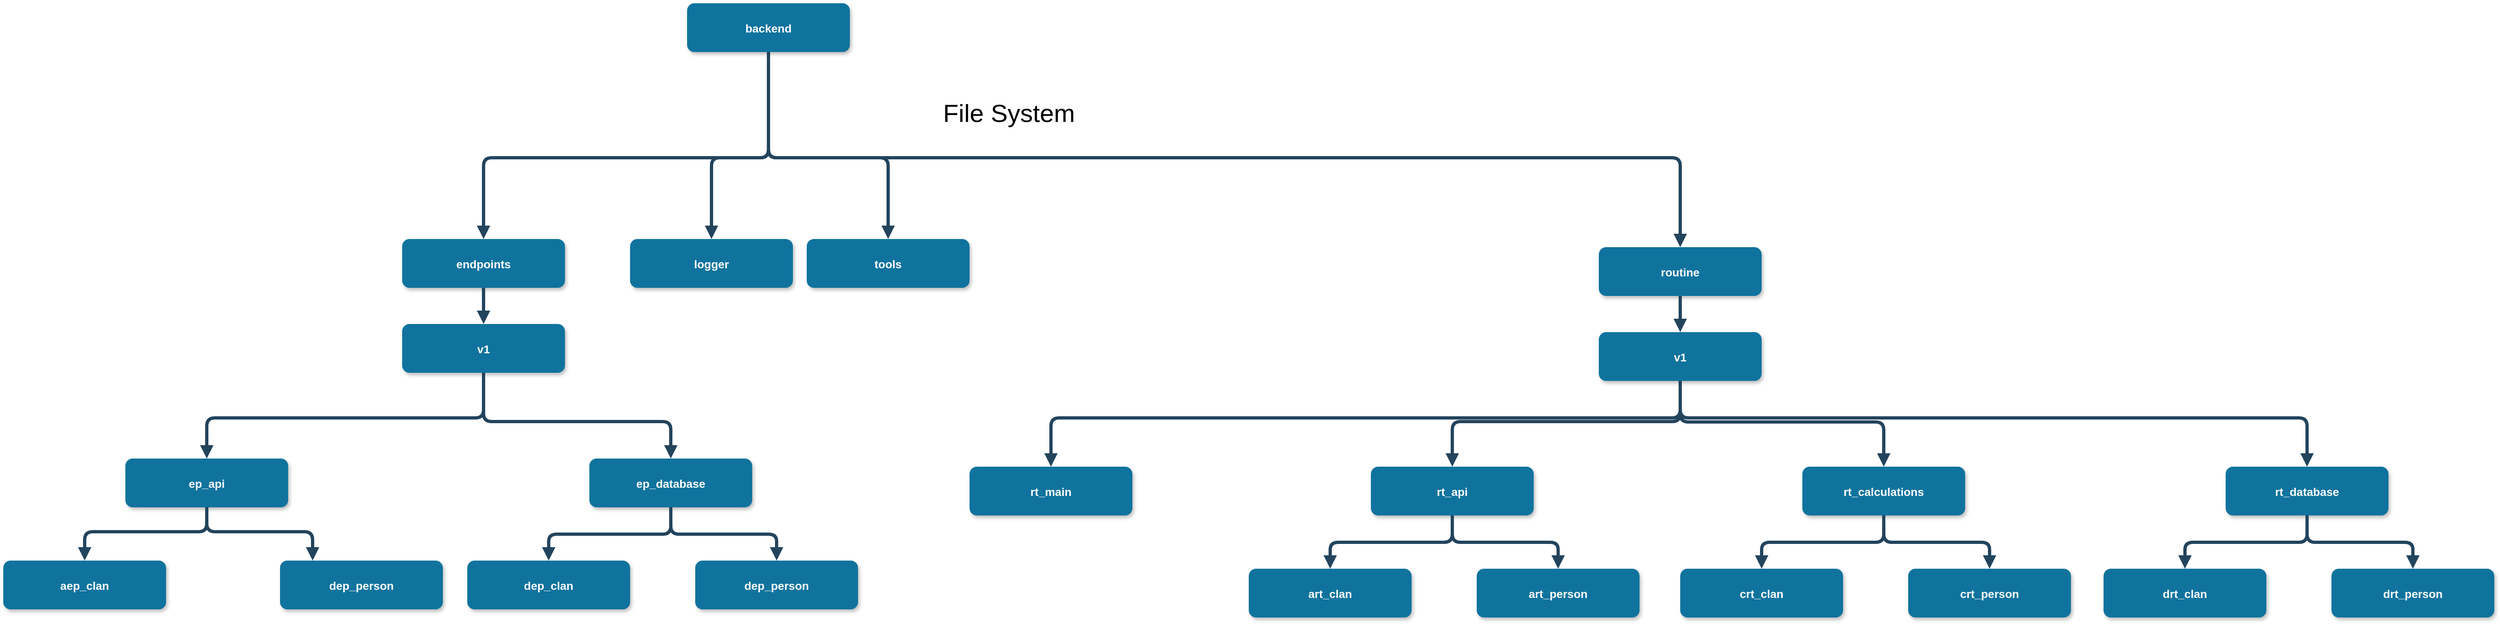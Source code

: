 <mxfile version="21.2.8" type="device">
  <diagram name="Page-1" id="97916047-d0de-89f5-080d-49f4d83e522f">
    <mxGraphModel dx="2533.5" dy="504" grid="1" gridSize="10" guides="1" tooltips="1" connect="1" arrows="1" fold="1" page="1" pageScale="1.5" pageWidth="1169" pageHeight="827" background="none" math="0" shadow="0">
      <root>
        <mxCell id="0" />
        <mxCell id="1" parent="0" />
        <mxCell id="2" value="backend" style="rounded=1;fillColor=#10739E;strokeColor=none;shadow=1;gradientColor=none;fontStyle=1;fontColor=#FFFFFF;fontSize=14;" parent="1" vertex="1">
          <mxGeometry x="730" y="240" width="200" height="60" as="geometry" />
        </mxCell>
        <mxCell id="6" value="endpoints" style="rounded=1;fillColor=#10739E;strokeColor=none;shadow=1;gradientColor=none;fontStyle=1;fontColor=#FFFFFF;fontSize=14;" parent="1" vertex="1">
          <mxGeometry x="380" y="530" width="200" height="60" as="geometry" />
        </mxCell>
        <mxCell id="32" value="" style="edgeStyle=elbowEdgeStyle;elbow=vertical;strokeWidth=4;endArrow=block;endFill=1;fontStyle=1;strokeColor=#23445D;exitX=0.5;exitY=1;exitDx=0;exitDy=0;" parent="1" source="2" target="6" edge="1">
          <mxGeometry x="22" y="165.5" width="100" height="100" as="geometry">
            <mxPoint x="772" y="405.5" as="sourcePoint" />
            <mxPoint x="122" y="165.5" as="targetPoint" />
            <Array as="points">
              <mxPoint x="810" y="430" />
              <mxPoint x="670" y="430" />
              <mxPoint x="970" y="430" />
            </Array>
          </mxGeometry>
        </mxCell>
        <mxCell id="crBfl8uqIK3-YDZzxL5N-55" value="" style="edgeStyle=elbowEdgeStyle;elbow=vertical;strokeWidth=4;endArrow=block;endFill=1;fontStyle=1;strokeColor=#23445D;exitX=0.5;exitY=1;exitDx=0;exitDy=0;entryX=0.5;entryY=0;entryDx=0;entryDy=0;" parent="1" source="2" target="crBfl8uqIK3-YDZzxL5N-65" edge="1">
          <mxGeometry x="20" y="166" width="100" height="100" as="geometry">
            <mxPoint x="770" y="405.5" as="sourcePoint" />
            <mxPoint x="1720" y="460" as="targetPoint" />
            <Array as="points">
              <mxPoint x="1080" y="430" />
              <mxPoint x="980" y="429" />
            </Array>
          </mxGeometry>
        </mxCell>
        <mxCell id="crBfl8uqIK3-YDZzxL5N-57" value="v1" style="rounded=1;fillColor=#10739E;strokeColor=none;shadow=1;gradientColor=none;fontStyle=1;fontColor=#FFFFFF;fontSize=14;" parent="1" vertex="1">
          <mxGeometry x="380" y="634.5" width="200" height="60" as="geometry" />
        </mxCell>
        <mxCell id="crBfl8uqIK3-YDZzxL5N-58" value="ep_api" style="rounded=1;fillColor=#10739E;strokeColor=none;shadow=1;gradientColor=none;fontStyle=1;fontColor=#FFFFFF;fontSize=14;" parent="1" vertex="1">
          <mxGeometry x="40" y="800" width="200" height="60" as="geometry" />
        </mxCell>
        <mxCell id="crBfl8uqIK3-YDZzxL5N-59" value="ep_database" style="rounded=1;fillColor=#10739E;strokeColor=none;shadow=1;gradientColor=none;fontStyle=1;fontColor=#FFFFFF;fontSize=14;" parent="1" vertex="1">
          <mxGeometry x="610" y="800" width="200" height="60" as="geometry" />
        </mxCell>
        <mxCell id="crBfl8uqIK3-YDZzxL5N-60" value="" style="edgeStyle=elbowEdgeStyle;elbow=vertical;strokeWidth=4;endArrow=block;endFill=1;fontStyle=1;strokeColor=#23445D;exitX=0.5;exitY=1;exitDx=0;exitDy=0;entryX=0.5;entryY=0;entryDx=0;entryDy=0;" parent="1" source="crBfl8uqIK3-YDZzxL5N-57" target="crBfl8uqIK3-YDZzxL5N-59" edge="1">
          <mxGeometry x="-372" y="804.5" width="100" height="100" as="geometry">
            <mxPoint x="380" y="904.5" as="sourcePoint" />
            <mxPoint x="1328" y="1098.5" as="targetPoint" />
            <Array as="points">
              <mxPoint x="720" y="754.5" />
            </Array>
          </mxGeometry>
        </mxCell>
        <mxCell id="crBfl8uqIK3-YDZzxL5N-61" value="" style="edgeStyle=elbowEdgeStyle;elbow=vertical;strokeWidth=4;endArrow=block;endFill=1;fontStyle=1;strokeColor=#23445D;exitX=0.5;exitY=1;exitDx=0;exitDy=0;entryX=0.5;entryY=0;entryDx=0;entryDy=0;" parent="1" source="crBfl8uqIK3-YDZzxL5N-57" target="crBfl8uqIK3-YDZzxL5N-58" edge="1">
          <mxGeometry x="-362" y="814.5" width="100" height="100" as="geometry">
            <mxPoint x="710" y="714.5" as="sourcePoint" />
            <mxPoint x="920" y="804.5" as="targetPoint" />
            <Array as="points">
              <mxPoint x="390" y="750" />
              <mxPoint x="470" y="750" />
              <mxPoint x="660" y="754.5" />
              <mxPoint x="730" y="764.5" />
            </Array>
          </mxGeometry>
        </mxCell>
        <mxCell id="crBfl8uqIK3-YDZzxL5N-62" value="aep_clan" style="rounded=1;fillColor=#10739E;strokeColor=none;shadow=1;gradientColor=none;fontStyle=1;fontColor=#FFFFFF;fontSize=14;" parent="1" vertex="1">
          <mxGeometry x="-110" y="925.5" width="200" height="60" as="geometry" />
        </mxCell>
        <mxCell id="crBfl8uqIK3-YDZzxL5N-64" value="" style="edgeStyle=elbowEdgeStyle;elbow=vertical;strokeWidth=4;endArrow=block;endFill=1;fontStyle=1;strokeColor=#23445D;exitX=0.5;exitY=1;exitDx=0;exitDy=0;entryX=0.5;entryY=0;entryDx=0;entryDy=0;" parent="1" source="crBfl8uqIK3-YDZzxL5N-58" target="crBfl8uqIK3-YDZzxL5N-62" edge="1">
          <mxGeometry x="-672" y="994.5" width="100" height="100" as="geometry">
            <mxPoint x="390" y="884.5" as="sourcePoint" />
            <mxPoint x="180" y="974.5" as="targetPoint" />
            <Array as="points">
              <mxPoint x="30" y="890" />
              <mxPoint x="420" y="944.5" />
            </Array>
          </mxGeometry>
        </mxCell>
        <mxCell id="crBfl8uqIK3-YDZzxL5N-65" value="routine" style="rounded=1;fillColor=#10739E;strokeColor=none;shadow=1;gradientColor=none;fontStyle=1;fontColor=#FFFFFF;fontSize=14;" parent="1" vertex="1">
          <mxGeometry x="1850" y="540" width="200" height="60" as="geometry" />
        </mxCell>
        <mxCell id="crBfl8uqIK3-YDZzxL5N-66" value="" style="edgeStyle=elbowEdgeStyle;elbow=vertical;strokeWidth=4;endArrow=block;endFill=1;fontStyle=1;strokeColor=#23445D;exitX=0.5;exitY=1;exitDx=0;exitDy=0;entryX=0.5;entryY=0;entryDx=0;entryDy=0;" parent="1" source="6" target="crBfl8uqIK3-YDZzxL5N-57" edge="1">
          <mxGeometry x="-582" y="804.5" width="100" height="100" as="geometry">
            <mxPoint x="490" y="704.5" as="sourcePoint" />
            <mxPoint x="700" y="794.5" as="targetPoint" />
            <Array as="points" />
          </mxGeometry>
        </mxCell>
        <mxCell id="crBfl8uqIK3-YDZzxL5N-67" value="v1" style="rounded=1;fillColor=#10739E;strokeColor=none;shadow=1;gradientColor=none;fontStyle=1;fontColor=#FFFFFF;fontSize=14;" parent="1" vertex="1">
          <mxGeometry x="1850" y="644.5" width="200" height="60" as="geometry" />
        </mxCell>
        <mxCell id="crBfl8uqIK3-YDZzxL5N-68" value="" style="edgeStyle=elbowEdgeStyle;elbow=vertical;strokeWidth=4;endArrow=block;endFill=1;fontStyle=1;strokeColor=#23445D;exitX=0.5;exitY=1;exitDx=0;exitDy=0;entryX=0.5;entryY=0;entryDx=0;entryDy=0;" parent="1" source="crBfl8uqIK3-YDZzxL5N-65" target="crBfl8uqIK3-YDZzxL5N-67" edge="1">
          <mxGeometry x="188" y="824.5" width="100" height="100" as="geometry">
            <mxPoint x="1250" y="610.5" as="sourcePoint" />
            <mxPoint x="1250" y="654.5" as="targetPoint" />
            <Array as="points" />
          </mxGeometry>
        </mxCell>
        <mxCell id="crBfl8uqIK3-YDZzxL5N-69" value="rt_api" style="rounded=1;fillColor=#10739E;strokeColor=none;shadow=1;gradientColor=none;fontStyle=1;fontColor=#FFFFFF;fontSize=14;" parent="1" vertex="1">
          <mxGeometry x="1570" y="810" width="200" height="60" as="geometry" />
        </mxCell>
        <mxCell id="crBfl8uqIK3-YDZzxL5N-71" value="rt_calculations" style="rounded=1;fillColor=#10739E;strokeColor=none;shadow=1;gradientColor=none;fontStyle=1;fontColor=#FFFFFF;fontSize=14;" parent="1" vertex="1">
          <mxGeometry x="2100" y="810" width="200" height="60" as="geometry" />
        </mxCell>
        <mxCell id="crBfl8uqIK3-YDZzxL5N-72" value="" style="edgeStyle=elbowEdgeStyle;elbow=vertical;strokeWidth=4;endArrow=block;endFill=1;fontStyle=1;strokeColor=#23445D;exitX=0.5;exitY=1;exitDx=0;exitDy=0;entryX=0.5;entryY=0;entryDx=0;entryDy=0;" parent="1" source="crBfl8uqIK3-YDZzxL5N-67" target="crBfl8uqIK3-YDZzxL5N-71" edge="1">
          <mxGeometry x="78" y="814.5" width="100" height="100" as="geometry">
            <mxPoint x="1150" y="714.5" as="sourcePoint" />
            <mxPoint x="1360" y="804.5" as="targetPoint" />
            <Array as="points">
              <mxPoint x="1960" y="755" />
              <mxPoint x="1990" y="754.5" />
              <mxPoint x="1990" y="724.5" />
            </Array>
          </mxGeometry>
        </mxCell>
        <mxCell id="crBfl8uqIK3-YDZzxL5N-73" value="" style="edgeStyle=elbowEdgeStyle;elbow=vertical;strokeWidth=4;endArrow=block;endFill=1;fontStyle=1;strokeColor=#23445D;exitX=0.5;exitY=1;exitDx=0;exitDy=0;entryX=0.5;entryY=0;entryDx=0;entryDy=0;" parent="1" source="crBfl8uqIK3-YDZzxL5N-67" target="crBfl8uqIK3-YDZzxL5N-69" edge="1">
          <mxGeometry x="88" y="824.5" width="100" height="100" as="geometry">
            <mxPoint x="1860" y="714.5" as="sourcePoint" />
            <mxPoint x="2050" y="804.5" as="targetPoint" />
            <Array as="points">
              <mxPoint x="1820" y="754.5" />
              <mxPoint x="2000" y="734.5" />
            </Array>
          </mxGeometry>
        </mxCell>
        <mxCell id="crBfl8uqIK3-YDZzxL5N-75" value="" style="shape=image;verticalLabelPosition=bottom;labelBackgroundColor=default;verticalAlign=top;aspect=fixed;imageAspect=0;image=https://user-images.githubusercontent.com/727262/40395108-6bcc327a-5e1e-11e8-9f76-3917983b8563.png;" parent="1" vertex="1">
          <mxGeometry x="840" y="270" width="214.92" height="190" as="geometry" />
        </mxCell>
        <mxCell id="crBfl8uqIK3-YDZzxL5N-77" value="&lt;font style=&quot;font-size: 31px;&quot;&gt;File System&lt;/font&gt;" style="text;html=1;align=center;verticalAlign=middle;resizable=0;points=[];autosize=1;strokeColor=none;fillColor=none;" parent="1" vertex="1">
          <mxGeometry x="1030" y="350" width="190" height="50" as="geometry" />
        </mxCell>
        <mxCell id="crBfl8uqIK3-YDZzxL5N-79" value="logger" style="rounded=1;fillColor=#10739E;strokeColor=none;shadow=1;gradientColor=none;fontStyle=1;fontColor=#FFFFFF;fontSize=14;" parent="1" vertex="1">
          <mxGeometry x="660" y="530" width="200" height="60" as="geometry" />
        </mxCell>
        <mxCell id="crBfl8uqIK3-YDZzxL5N-80" value="" style="edgeStyle=elbowEdgeStyle;elbow=vertical;strokeWidth=4;endArrow=block;endFill=1;fontStyle=1;strokeColor=#23445D;exitX=0.5;exitY=1;exitDx=0;exitDy=0;entryX=0.5;entryY=0;entryDx=0;entryDy=0;" parent="1" source="2" target="crBfl8uqIK3-YDZzxL5N-79" edge="1">
          <mxGeometry x="30" y="176" width="100" height="100" as="geometry">
            <mxPoint x="782" y="276" as="sourcePoint" />
            <mxPoint x="1150" y="530" as="targetPoint" />
            <Array as="points">
              <mxPoint x="830" y="430" />
              <mxPoint x="1210" y="430" />
              <mxPoint x="990" y="439" />
            </Array>
          </mxGeometry>
        </mxCell>
        <mxCell id="crBfl8uqIK3-YDZzxL5N-97" value="dep_clan" style="rounded=1;fillColor=#10739E;strokeColor=none;shadow=1;gradientColor=none;fontStyle=1;fontColor=#FFFFFF;fontSize=14;" parent="1" vertex="1">
          <mxGeometry x="460" y="925.5" width="200" height="60" as="geometry" />
        </mxCell>
        <mxCell id="crBfl8uqIK3-YDZzxL5N-98" value="dep_person" style="rounded=1;fillColor=#10739E;strokeColor=none;shadow=1;gradientColor=none;fontStyle=1;fontColor=#FFFFFF;fontSize=14;" parent="1" vertex="1">
          <mxGeometry x="740" y="925.5" width="200" height="60" as="geometry" />
        </mxCell>
        <mxCell id="crBfl8uqIK3-YDZzxL5N-99" value="" style="edgeStyle=elbowEdgeStyle;elbow=vertical;strokeWidth=4;endArrow=block;endFill=1;fontStyle=1;strokeColor=#23445D;exitX=0.5;exitY=1;exitDx=0;exitDy=0;entryX=0.5;entryY=0;entryDx=0;entryDy=0;" parent="1" source="crBfl8uqIK3-YDZzxL5N-59" target="crBfl8uqIK3-YDZzxL5N-98" edge="1">
          <mxGeometry x="-522" y="820" width="100" height="100" as="geometry">
            <mxPoint x="550" y="720.5" as="sourcePoint" />
            <mxPoint x="720" y="810.5" as="targetPoint" />
            <Array as="points" />
          </mxGeometry>
        </mxCell>
        <mxCell id="crBfl8uqIK3-YDZzxL5N-100" value="" style="edgeStyle=elbowEdgeStyle;elbow=vertical;strokeWidth=4;endArrow=block;endFill=1;fontStyle=1;strokeColor=#23445D;exitX=0.5;exitY=1;exitDx=0;exitDy=0;" parent="1" source="crBfl8uqIK3-YDZzxL5N-59" target="crBfl8uqIK3-YDZzxL5N-97" edge="1">
          <mxGeometry x="-512" y="830" width="100" height="100" as="geometry">
            <mxPoint x="720" y="870.5" as="sourcePoint" />
            <mxPoint x="860" y="915.5" as="targetPoint" />
            <Array as="points" />
          </mxGeometry>
        </mxCell>
        <mxCell id="sljdsu7152MiVo1gnj1H-32" value="" style="edgeStyle=elbowEdgeStyle;elbow=vertical;strokeWidth=4;endArrow=block;endFill=1;fontStyle=1;strokeColor=#23445D;exitX=0.5;exitY=1;exitDx=0;exitDy=0;entryX=0.5;entryY=0;entryDx=0;entryDy=0;" parent="1" source="2" target="sljdsu7152MiVo1gnj1H-33" edge="1">
          <mxGeometry x="40" y="186" width="100" height="100" as="geometry">
            <mxPoint x="1150" y="300" as="sourcePoint" />
            <mxPoint x="2460" y="470" as="targetPoint" />
            <Array as="points">
              <mxPoint x="840" y="430" />
              <mxPoint x="1130" y="430" />
              <mxPoint x="1940" y="430" />
              <mxPoint x="1220" y="440" />
              <mxPoint x="1000" y="449" />
            </Array>
          </mxGeometry>
        </mxCell>
        <mxCell id="sljdsu7152MiVo1gnj1H-33" value="tools" style="rounded=1;fillColor=#10739E;strokeColor=none;shadow=1;gradientColor=none;fontStyle=1;fontColor=#FFFFFF;fontSize=14;" parent="1" vertex="1">
          <mxGeometry x="877" y="530" width="200" height="60" as="geometry" />
        </mxCell>
        <mxCell id="MCm9tMAT7_H-05nj-eDJ-32" value="rt_main" style="rounded=1;fillColor=#10739E;strokeColor=none;shadow=1;gradientColor=none;fontStyle=1;fontColor=#FFFFFF;fontSize=14;" parent="1" vertex="1">
          <mxGeometry x="1077" y="810" width="200" height="60" as="geometry" />
        </mxCell>
        <mxCell id="MCm9tMAT7_H-05nj-eDJ-33" value="rt_database" style="rounded=1;fillColor=#10739E;strokeColor=none;shadow=1;gradientColor=none;fontStyle=1;fontColor=#FFFFFF;fontSize=14;" parent="1" vertex="1">
          <mxGeometry x="2620" y="810" width="200" height="60" as="geometry" />
        </mxCell>
        <mxCell id="MCm9tMAT7_H-05nj-eDJ-34" value="" style="edgeStyle=elbowEdgeStyle;elbow=vertical;strokeWidth=4;endArrow=block;endFill=1;fontStyle=1;strokeColor=#23445D;entryX=0.5;entryY=0;entryDx=0;entryDy=0;exitX=0.5;exitY=1;exitDx=0;exitDy=0;" parent="1" source="crBfl8uqIK3-YDZzxL5N-67" target="MCm9tMAT7_H-05nj-eDJ-32" edge="1">
          <mxGeometry x="98" y="834.5" width="100" height="100" as="geometry">
            <mxPoint x="1670" y="720" as="sourcePoint" />
            <mxPoint x="1690" y="805" as="targetPoint" />
            <Array as="points">
              <mxPoint x="1490" y="750" />
              <mxPoint x="2010" y="744.5" />
            </Array>
          </mxGeometry>
        </mxCell>
        <mxCell id="MCm9tMAT7_H-05nj-eDJ-35" value="" style="edgeStyle=elbowEdgeStyle;elbow=vertical;strokeWidth=4;endArrow=block;endFill=1;fontStyle=1;strokeColor=#23445D;exitX=0.5;exitY=1;exitDx=0;exitDy=0;" parent="1" source="crBfl8uqIK3-YDZzxL5N-67" target="MCm9tMAT7_H-05nj-eDJ-33" edge="1">
          <mxGeometry x="108" y="844.5" width="100" height="100" as="geometry">
            <mxPoint x="1870" y="725" as="sourcePoint" />
            <mxPoint x="1700" y="815" as="targetPoint" />
            <Array as="points">
              <mxPoint x="2110" y="750" />
              <mxPoint x="2020" y="754.5" />
            </Array>
          </mxGeometry>
        </mxCell>
        <mxCell id="MCm9tMAT7_H-05nj-eDJ-40" value="art_clan" style="rounded=1;fillColor=#10739E;strokeColor=none;shadow=1;gradientColor=none;fontStyle=1;fontColor=#FFFFFF;fontSize=14;" parent="1" vertex="1">
          <mxGeometry x="1420" y="935.5" width="200" height="60" as="geometry" />
        </mxCell>
        <mxCell id="MCm9tMAT7_H-05nj-eDJ-41" value="art_person" style="rounded=1;fillColor=#10739E;strokeColor=none;shadow=1;gradientColor=none;fontStyle=1;fontColor=#FFFFFF;fontSize=14;" parent="1" vertex="1">
          <mxGeometry x="1700" y="935.5" width="200" height="60" as="geometry" />
        </mxCell>
        <mxCell id="MCm9tMAT7_H-05nj-eDJ-42" value="" style="edgeStyle=elbowEdgeStyle;elbow=vertical;strokeWidth=4;endArrow=block;endFill=1;fontStyle=1;strokeColor=#23445D;exitX=0.5;exitY=1;exitDx=0;exitDy=0;entryX=0.5;entryY=0;entryDx=0;entryDy=0;" parent="1" target="MCm9tMAT7_H-05nj-eDJ-41" edge="1">
          <mxGeometry x="438" y="830" width="100" height="100" as="geometry">
            <mxPoint x="1670" y="870" as="sourcePoint" />
            <mxPoint x="1680" y="820.5" as="targetPoint" />
            <Array as="points" />
          </mxGeometry>
        </mxCell>
        <mxCell id="MCm9tMAT7_H-05nj-eDJ-43" value="" style="edgeStyle=elbowEdgeStyle;elbow=vertical;strokeWidth=4;endArrow=block;endFill=1;fontStyle=1;strokeColor=#23445D;exitX=0.5;exitY=1;exitDx=0;exitDy=0;" parent="1" target="MCm9tMAT7_H-05nj-eDJ-40" edge="1">
          <mxGeometry x="448" y="840" width="100" height="100" as="geometry">
            <mxPoint x="1670" y="870" as="sourcePoint" />
            <mxPoint x="1820" y="925.5" as="targetPoint" />
            <Array as="points" />
          </mxGeometry>
        </mxCell>
        <mxCell id="MCm9tMAT7_H-05nj-eDJ-44" value="drt_clan" style="rounded=1;fillColor=#10739E;strokeColor=none;shadow=1;gradientColor=none;fontStyle=1;fontColor=#FFFFFF;fontSize=14;" parent="1" vertex="1">
          <mxGeometry x="2470" y="935.5" width="200" height="60" as="geometry" />
        </mxCell>
        <mxCell id="MCm9tMAT7_H-05nj-eDJ-45" value="drt_person" style="rounded=1;fillColor=#10739E;strokeColor=none;shadow=1;gradientColor=none;fontStyle=1;fontColor=#FFFFFF;fontSize=14;" parent="1" vertex="1">
          <mxGeometry x="2750" y="935.5" width="200" height="60" as="geometry" />
        </mxCell>
        <mxCell id="MCm9tMAT7_H-05nj-eDJ-46" value="" style="edgeStyle=elbowEdgeStyle;elbow=vertical;strokeWidth=4;endArrow=block;endFill=1;fontStyle=1;strokeColor=#23445D;exitX=0.5;exitY=1;exitDx=0;exitDy=0;entryX=0.5;entryY=0;entryDx=0;entryDy=0;" parent="1" target="MCm9tMAT7_H-05nj-eDJ-45" edge="1">
          <mxGeometry x="1488" y="830" width="100" height="100" as="geometry">
            <mxPoint x="2720" y="870" as="sourcePoint" />
            <mxPoint x="2730" y="820.5" as="targetPoint" />
            <Array as="points" />
          </mxGeometry>
        </mxCell>
        <mxCell id="MCm9tMAT7_H-05nj-eDJ-47" value="" style="edgeStyle=elbowEdgeStyle;elbow=vertical;strokeWidth=4;endArrow=block;endFill=1;fontStyle=1;strokeColor=#23445D;exitX=0.5;exitY=1;exitDx=0;exitDy=0;" parent="1" target="MCm9tMAT7_H-05nj-eDJ-44" edge="1">
          <mxGeometry x="1498" y="840" width="100" height="100" as="geometry">
            <mxPoint x="2720" y="870" as="sourcePoint" />
            <mxPoint x="2870" y="925.5" as="targetPoint" />
            <Array as="points" />
          </mxGeometry>
        </mxCell>
        <mxCell id="MCm9tMAT7_H-05nj-eDJ-52" value="crt_clan" style="rounded=1;fillColor=#10739E;strokeColor=none;shadow=1;gradientColor=none;fontStyle=1;fontColor=#FFFFFF;fontSize=14;" parent="1" vertex="1">
          <mxGeometry x="1950" y="935.5" width="200" height="60" as="geometry" />
        </mxCell>
        <mxCell id="MCm9tMAT7_H-05nj-eDJ-53" value="crt_person" style="rounded=1;fillColor=#10739E;strokeColor=none;shadow=1;gradientColor=none;fontStyle=1;fontColor=#FFFFFF;fontSize=14;" parent="1" vertex="1">
          <mxGeometry x="2230" y="935.5" width="200" height="60" as="geometry" />
        </mxCell>
        <mxCell id="MCm9tMAT7_H-05nj-eDJ-54" value="" style="edgeStyle=elbowEdgeStyle;elbow=vertical;strokeWidth=4;endArrow=block;endFill=1;fontStyle=1;strokeColor=#23445D;exitX=0.5;exitY=1;exitDx=0;exitDy=0;entryX=0.5;entryY=0;entryDx=0;entryDy=0;" parent="1" target="MCm9tMAT7_H-05nj-eDJ-53" edge="1">
          <mxGeometry x="968" y="830" width="100" height="100" as="geometry">
            <mxPoint x="2200" y="870" as="sourcePoint" />
            <mxPoint x="2210" y="820.5" as="targetPoint" />
            <Array as="points" />
          </mxGeometry>
        </mxCell>
        <mxCell id="MCm9tMAT7_H-05nj-eDJ-55" value="" style="edgeStyle=elbowEdgeStyle;elbow=vertical;strokeWidth=4;endArrow=block;endFill=1;fontStyle=1;strokeColor=#23445D;exitX=0.5;exitY=1;exitDx=0;exitDy=0;" parent="1" target="MCm9tMAT7_H-05nj-eDJ-52" edge="1">
          <mxGeometry x="978" y="840" width="100" height="100" as="geometry">
            <mxPoint x="2200" y="870" as="sourcePoint" />
            <mxPoint x="2350" y="925.5" as="targetPoint" />
            <Array as="points" />
          </mxGeometry>
        </mxCell>
        <mxCell id="0Dz7jq3RlbHevEbiV3Fx-33" value="dep_person" style="rounded=1;fillColor=#10739E;strokeColor=none;shadow=1;gradientColor=none;fontStyle=1;fontColor=#FFFFFF;fontSize=14;" vertex="1" parent="1">
          <mxGeometry x="230" y="925.5" width="200" height="60" as="geometry" />
        </mxCell>
        <mxCell id="0Dz7jq3RlbHevEbiV3Fx-34" value="" style="edgeStyle=elbowEdgeStyle;elbow=vertical;strokeWidth=4;endArrow=block;endFill=1;fontStyle=1;strokeColor=#23445D;exitX=0.5;exitY=1;exitDx=0;exitDy=0;" edge="1" parent="1" source="crBfl8uqIK3-YDZzxL5N-58" target="0Dz7jq3RlbHevEbiV3Fx-33">
          <mxGeometry x="-512" y="840" width="100" height="100" as="geometry">
            <mxPoint x="180" y="860" as="sourcePoint" />
            <mxPoint x="850" y="946" as="targetPoint" />
            <Array as="points">
              <mxPoint x="270" y="890" />
            </Array>
          </mxGeometry>
        </mxCell>
      </root>
    </mxGraphModel>
  </diagram>
</mxfile>
